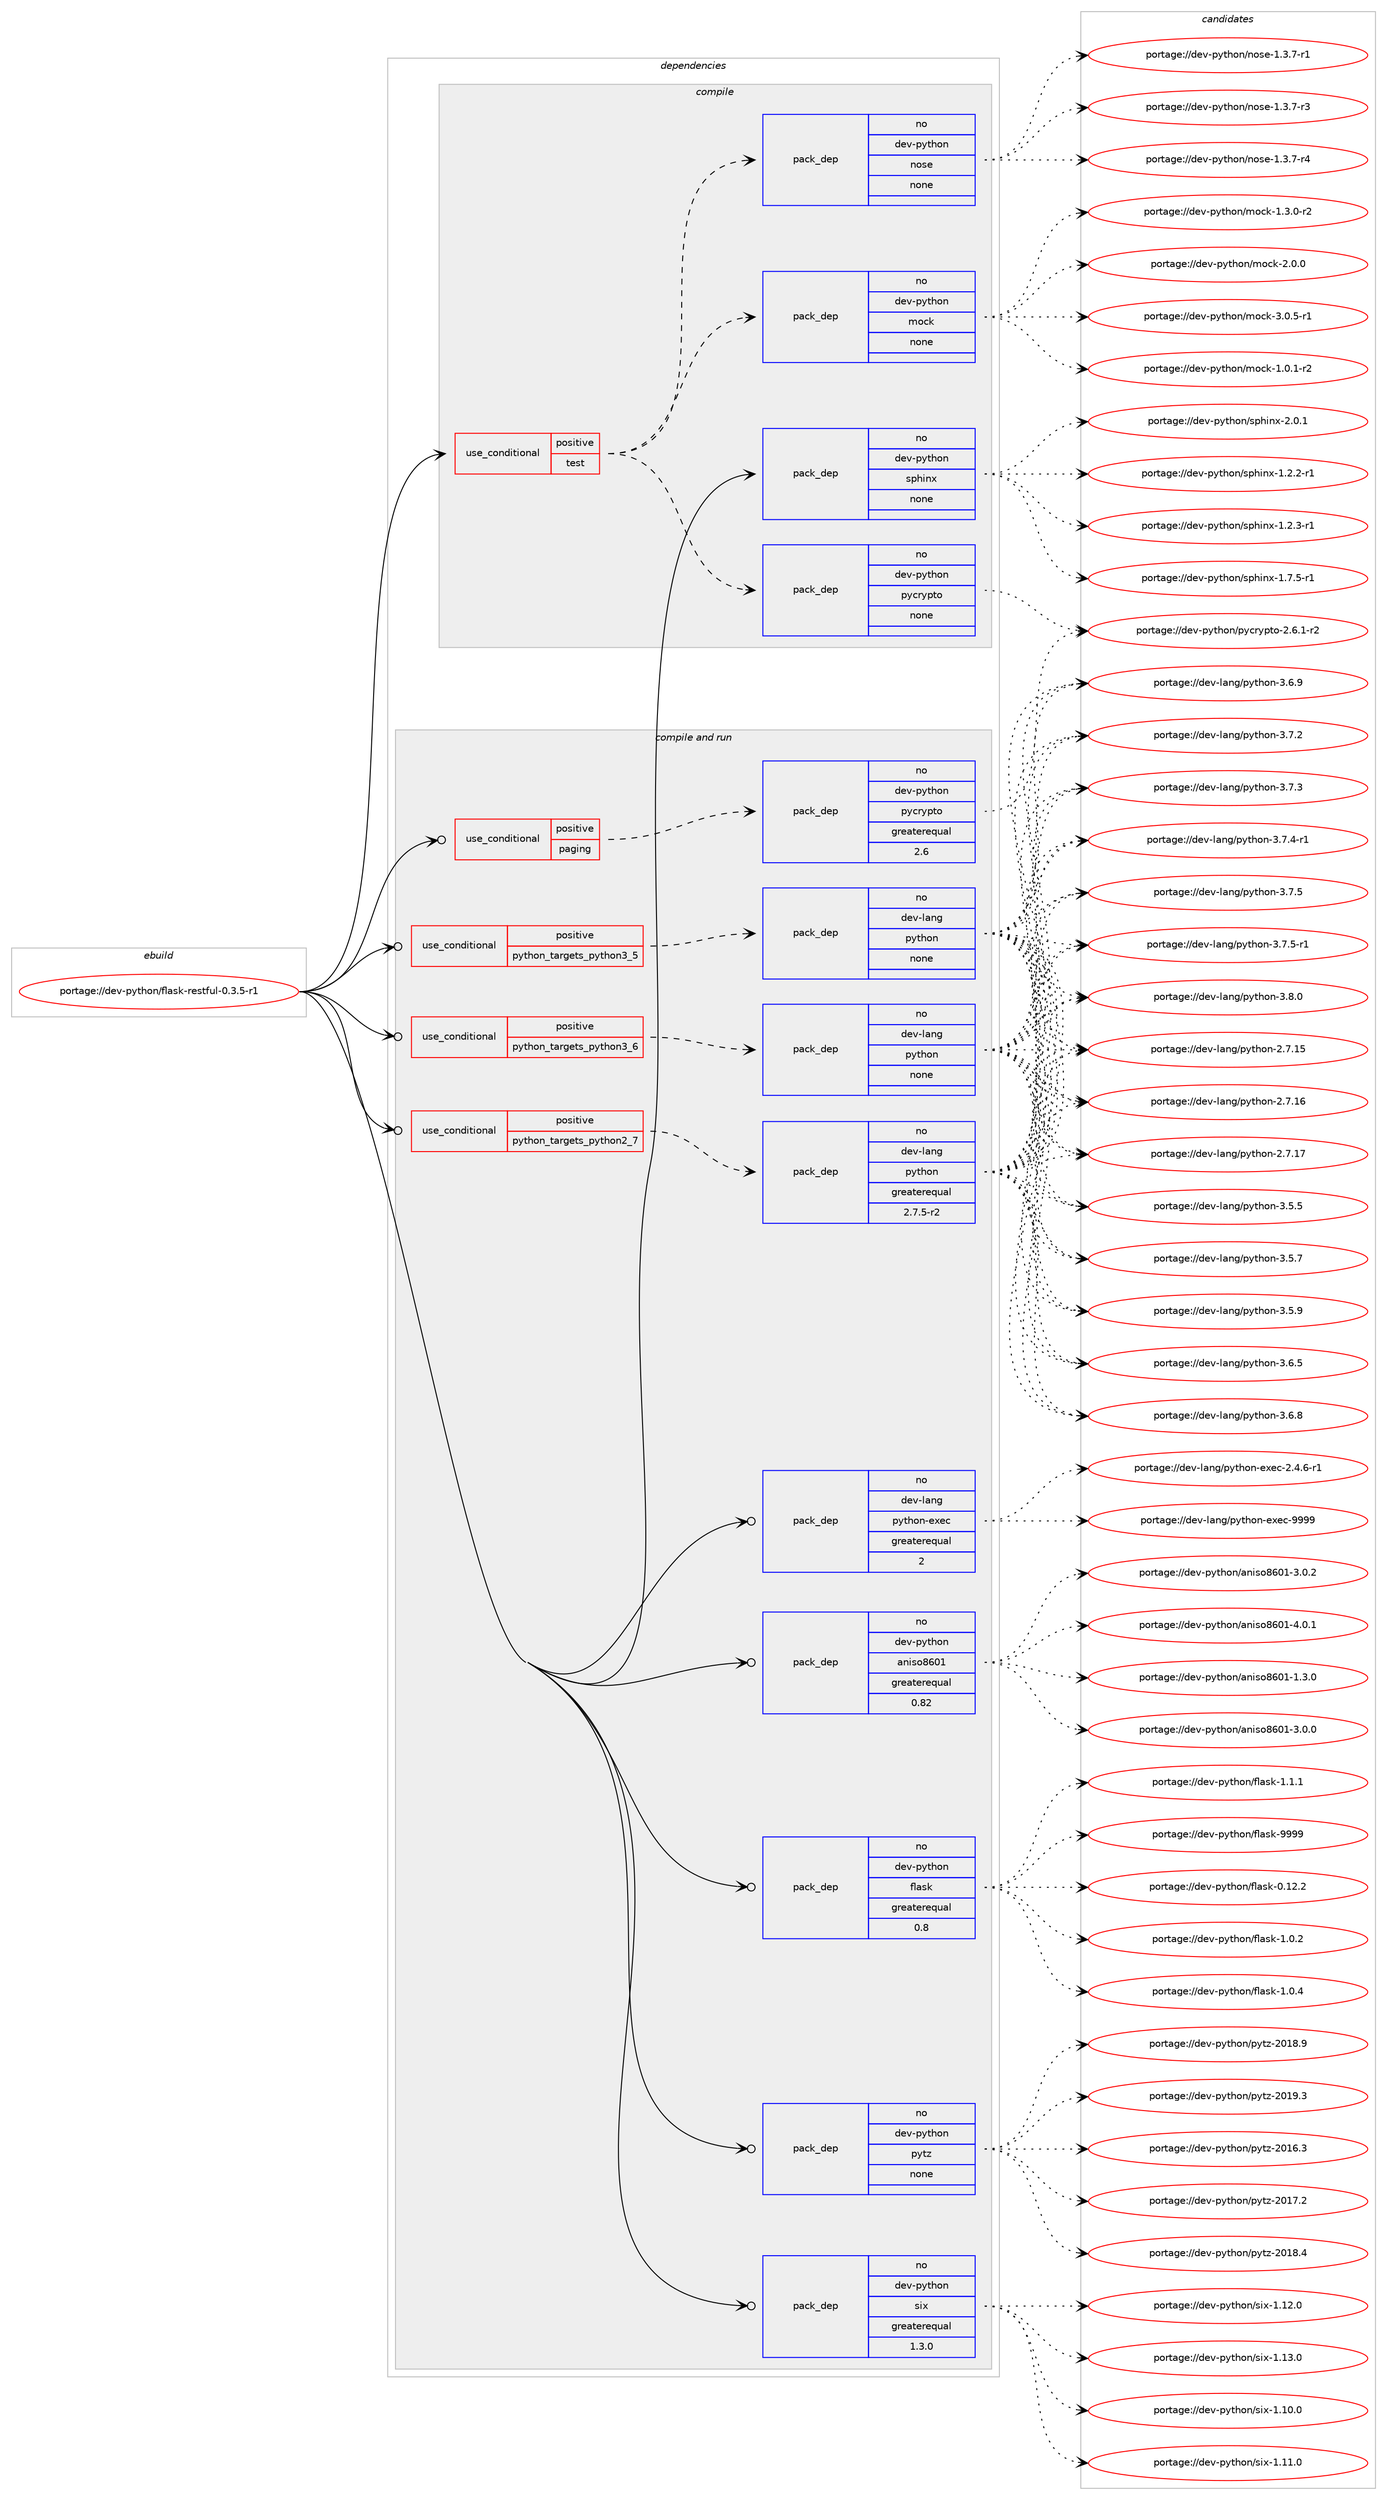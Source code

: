 digraph prolog {

# *************
# Graph options
# *************

newrank=true;
concentrate=true;
compound=true;
graph [rankdir=LR,fontname=Helvetica,fontsize=10,ranksep=1.5];#, ranksep=2.5, nodesep=0.2];
edge  [arrowhead=vee];
node  [fontname=Helvetica,fontsize=10];

# **********
# The ebuild
# **********

subgraph cluster_leftcol {
color=gray;
rank=same;
label=<<i>ebuild</i>>;
id [label="portage://dev-python/flask-restful-0.3.5-r1", color=red, width=4, href="../dev-python/flask-restful-0.3.5-r1.svg"];
}

# ****************
# The dependencies
# ****************

subgraph cluster_midcol {
color=gray;
label=<<i>dependencies</i>>;
subgraph cluster_compile {
fillcolor="#eeeeee";
style=filled;
label=<<i>compile</i>>;
subgraph cond28815 {
dependency140078 [label=<<TABLE BORDER="0" CELLBORDER="1" CELLSPACING="0" CELLPADDING="4"><TR><TD ROWSPAN="3" CELLPADDING="10">use_conditional</TD></TR><TR><TD>positive</TD></TR><TR><TD>test</TD></TR></TABLE>>, shape=none, color=red];
subgraph pack107943 {
dependency140079 [label=<<TABLE BORDER="0" CELLBORDER="1" CELLSPACING="0" CELLPADDING="4" WIDTH="220"><TR><TD ROWSPAN="6" CELLPADDING="30">pack_dep</TD></TR><TR><TD WIDTH="110">no</TD></TR><TR><TD>dev-python</TD></TR><TR><TD>mock</TD></TR><TR><TD>none</TD></TR><TR><TD></TD></TR></TABLE>>, shape=none, color=blue];
}
dependency140078:e -> dependency140079:w [weight=20,style="dashed",arrowhead="vee"];
subgraph pack107944 {
dependency140080 [label=<<TABLE BORDER="0" CELLBORDER="1" CELLSPACING="0" CELLPADDING="4" WIDTH="220"><TR><TD ROWSPAN="6" CELLPADDING="30">pack_dep</TD></TR><TR><TD WIDTH="110">no</TD></TR><TR><TD>dev-python</TD></TR><TR><TD>nose</TD></TR><TR><TD>none</TD></TR><TR><TD></TD></TR></TABLE>>, shape=none, color=blue];
}
dependency140078:e -> dependency140080:w [weight=20,style="dashed",arrowhead="vee"];
subgraph pack107945 {
dependency140081 [label=<<TABLE BORDER="0" CELLBORDER="1" CELLSPACING="0" CELLPADDING="4" WIDTH="220"><TR><TD ROWSPAN="6" CELLPADDING="30">pack_dep</TD></TR><TR><TD WIDTH="110">no</TD></TR><TR><TD>dev-python</TD></TR><TR><TD>pycrypto</TD></TR><TR><TD>none</TD></TR><TR><TD></TD></TR></TABLE>>, shape=none, color=blue];
}
dependency140078:e -> dependency140081:w [weight=20,style="dashed",arrowhead="vee"];
}
id:e -> dependency140078:w [weight=20,style="solid",arrowhead="vee"];
subgraph pack107946 {
dependency140082 [label=<<TABLE BORDER="0" CELLBORDER="1" CELLSPACING="0" CELLPADDING="4" WIDTH="220"><TR><TD ROWSPAN="6" CELLPADDING="30">pack_dep</TD></TR><TR><TD WIDTH="110">no</TD></TR><TR><TD>dev-python</TD></TR><TR><TD>sphinx</TD></TR><TR><TD>none</TD></TR><TR><TD></TD></TR></TABLE>>, shape=none, color=blue];
}
id:e -> dependency140082:w [weight=20,style="solid",arrowhead="vee"];
}
subgraph cluster_compileandrun {
fillcolor="#eeeeee";
style=filled;
label=<<i>compile and run</i>>;
subgraph cond28816 {
dependency140083 [label=<<TABLE BORDER="0" CELLBORDER="1" CELLSPACING="0" CELLPADDING="4"><TR><TD ROWSPAN="3" CELLPADDING="10">use_conditional</TD></TR><TR><TD>positive</TD></TR><TR><TD>paging</TD></TR></TABLE>>, shape=none, color=red];
subgraph pack107947 {
dependency140084 [label=<<TABLE BORDER="0" CELLBORDER="1" CELLSPACING="0" CELLPADDING="4" WIDTH="220"><TR><TD ROWSPAN="6" CELLPADDING="30">pack_dep</TD></TR><TR><TD WIDTH="110">no</TD></TR><TR><TD>dev-python</TD></TR><TR><TD>pycrypto</TD></TR><TR><TD>greaterequal</TD></TR><TR><TD>2.6</TD></TR></TABLE>>, shape=none, color=blue];
}
dependency140083:e -> dependency140084:w [weight=20,style="dashed",arrowhead="vee"];
}
id:e -> dependency140083:w [weight=20,style="solid",arrowhead="odotvee"];
subgraph cond28817 {
dependency140085 [label=<<TABLE BORDER="0" CELLBORDER="1" CELLSPACING="0" CELLPADDING="4"><TR><TD ROWSPAN="3" CELLPADDING="10">use_conditional</TD></TR><TR><TD>positive</TD></TR><TR><TD>python_targets_python2_7</TD></TR></TABLE>>, shape=none, color=red];
subgraph pack107948 {
dependency140086 [label=<<TABLE BORDER="0" CELLBORDER="1" CELLSPACING="0" CELLPADDING="4" WIDTH="220"><TR><TD ROWSPAN="6" CELLPADDING="30">pack_dep</TD></TR><TR><TD WIDTH="110">no</TD></TR><TR><TD>dev-lang</TD></TR><TR><TD>python</TD></TR><TR><TD>greaterequal</TD></TR><TR><TD>2.7.5-r2</TD></TR></TABLE>>, shape=none, color=blue];
}
dependency140085:e -> dependency140086:w [weight=20,style="dashed",arrowhead="vee"];
}
id:e -> dependency140085:w [weight=20,style="solid",arrowhead="odotvee"];
subgraph cond28818 {
dependency140087 [label=<<TABLE BORDER="0" CELLBORDER="1" CELLSPACING="0" CELLPADDING="4"><TR><TD ROWSPAN="3" CELLPADDING="10">use_conditional</TD></TR><TR><TD>positive</TD></TR><TR><TD>python_targets_python3_5</TD></TR></TABLE>>, shape=none, color=red];
subgraph pack107949 {
dependency140088 [label=<<TABLE BORDER="0" CELLBORDER="1" CELLSPACING="0" CELLPADDING="4" WIDTH="220"><TR><TD ROWSPAN="6" CELLPADDING="30">pack_dep</TD></TR><TR><TD WIDTH="110">no</TD></TR><TR><TD>dev-lang</TD></TR><TR><TD>python</TD></TR><TR><TD>none</TD></TR><TR><TD></TD></TR></TABLE>>, shape=none, color=blue];
}
dependency140087:e -> dependency140088:w [weight=20,style="dashed",arrowhead="vee"];
}
id:e -> dependency140087:w [weight=20,style="solid",arrowhead="odotvee"];
subgraph cond28819 {
dependency140089 [label=<<TABLE BORDER="0" CELLBORDER="1" CELLSPACING="0" CELLPADDING="4"><TR><TD ROWSPAN="3" CELLPADDING="10">use_conditional</TD></TR><TR><TD>positive</TD></TR><TR><TD>python_targets_python3_6</TD></TR></TABLE>>, shape=none, color=red];
subgraph pack107950 {
dependency140090 [label=<<TABLE BORDER="0" CELLBORDER="1" CELLSPACING="0" CELLPADDING="4" WIDTH="220"><TR><TD ROWSPAN="6" CELLPADDING="30">pack_dep</TD></TR><TR><TD WIDTH="110">no</TD></TR><TR><TD>dev-lang</TD></TR><TR><TD>python</TD></TR><TR><TD>none</TD></TR><TR><TD></TD></TR></TABLE>>, shape=none, color=blue];
}
dependency140089:e -> dependency140090:w [weight=20,style="dashed",arrowhead="vee"];
}
id:e -> dependency140089:w [weight=20,style="solid",arrowhead="odotvee"];
subgraph pack107951 {
dependency140091 [label=<<TABLE BORDER="0" CELLBORDER="1" CELLSPACING="0" CELLPADDING="4" WIDTH="220"><TR><TD ROWSPAN="6" CELLPADDING="30">pack_dep</TD></TR><TR><TD WIDTH="110">no</TD></TR><TR><TD>dev-lang</TD></TR><TR><TD>python-exec</TD></TR><TR><TD>greaterequal</TD></TR><TR><TD>2</TD></TR></TABLE>>, shape=none, color=blue];
}
id:e -> dependency140091:w [weight=20,style="solid",arrowhead="odotvee"];
subgraph pack107952 {
dependency140092 [label=<<TABLE BORDER="0" CELLBORDER="1" CELLSPACING="0" CELLPADDING="4" WIDTH="220"><TR><TD ROWSPAN="6" CELLPADDING="30">pack_dep</TD></TR><TR><TD WIDTH="110">no</TD></TR><TR><TD>dev-python</TD></TR><TR><TD>aniso8601</TD></TR><TR><TD>greaterequal</TD></TR><TR><TD>0.82</TD></TR></TABLE>>, shape=none, color=blue];
}
id:e -> dependency140092:w [weight=20,style="solid",arrowhead="odotvee"];
subgraph pack107953 {
dependency140093 [label=<<TABLE BORDER="0" CELLBORDER="1" CELLSPACING="0" CELLPADDING="4" WIDTH="220"><TR><TD ROWSPAN="6" CELLPADDING="30">pack_dep</TD></TR><TR><TD WIDTH="110">no</TD></TR><TR><TD>dev-python</TD></TR><TR><TD>flask</TD></TR><TR><TD>greaterequal</TD></TR><TR><TD>0.8</TD></TR></TABLE>>, shape=none, color=blue];
}
id:e -> dependency140093:w [weight=20,style="solid",arrowhead="odotvee"];
subgraph pack107954 {
dependency140094 [label=<<TABLE BORDER="0" CELLBORDER="1" CELLSPACING="0" CELLPADDING="4" WIDTH="220"><TR><TD ROWSPAN="6" CELLPADDING="30">pack_dep</TD></TR><TR><TD WIDTH="110">no</TD></TR><TR><TD>dev-python</TD></TR><TR><TD>pytz</TD></TR><TR><TD>none</TD></TR><TR><TD></TD></TR></TABLE>>, shape=none, color=blue];
}
id:e -> dependency140094:w [weight=20,style="solid",arrowhead="odotvee"];
subgraph pack107955 {
dependency140095 [label=<<TABLE BORDER="0" CELLBORDER="1" CELLSPACING="0" CELLPADDING="4" WIDTH="220"><TR><TD ROWSPAN="6" CELLPADDING="30">pack_dep</TD></TR><TR><TD WIDTH="110">no</TD></TR><TR><TD>dev-python</TD></TR><TR><TD>six</TD></TR><TR><TD>greaterequal</TD></TR><TR><TD>1.3.0</TD></TR></TABLE>>, shape=none, color=blue];
}
id:e -> dependency140095:w [weight=20,style="solid",arrowhead="odotvee"];
}
subgraph cluster_run {
fillcolor="#eeeeee";
style=filled;
label=<<i>run</i>>;
}
}

# **************
# The candidates
# **************

subgraph cluster_choices {
rank=same;
color=gray;
label=<<i>candidates</i>>;

subgraph choice107943 {
color=black;
nodesep=1;
choiceportage1001011184511212111610411111047109111991074549464846494511450 [label="portage://dev-python/mock-1.0.1-r2", color=red, width=4,href="../dev-python/mock-1.0.1-r2.svg"];
choiceportage1001011184511212111610411111047109111991074549465146484511450 [label="portage://dev-python/mock-1.3.0-r2", color=red, width=4,href="../dev-python/mock-1.3.0-r2.svg"];
choiceportage100101118451121211161041111104710911199107455046484648 [label="portage://dev-python/mock-2.0.0", color=red, width=4,href="../dev-python/mock-2.0.0.svg"];
choiceportage1001011184511212111610411111047109111991074551464846534511449 [label="portage://dev-python/mock-3.0.5-r1", color=red, width=4,href="../dev-python/mock-3.0.5-r1.svg"];
dependency140079:e -> choiceportage1001011184511212111610411111047109111991074549464846494511450:w [style=dotted,weight="100"];
dependency140079:e -> choiceportage1001011184511212111610411111047109111991074549465146484511450:w [style=dotted,weight="100"];
dependency140079:e -> choiceportage100101118451121211161041111104710911199107455046484648:w [style=dotted,weight="100"];
dependency140079:e -> choiceportage1001011184511212111610411111047109111991074551464846534511449:w [style=dotted,weight="100"];
}
subgraph choice107944 {
color=black;
nodesep=1;
choiceportage10010111845112121116104111110471101111151014549465146554511449 [label="portage://dev-python/nose-1.3.7-r1", color=red, width=4,href="../dev-python/nose-1.3.7-r1.svg"];
choiceportage10010111845112121116104111110471101111151014549465146554511451 [label="portage://dev-python/nose-1.3.7-r3", color=red, width=4,href="../dev-python/nose-1.3.7-r3.svg"];
choiceportage10010111845112121116104111110471101111151014549465146554511452 [label="portage://dev-python/nose-1.3.7-r4", color=red, width=4,href="../dev-python/nose-1.3.7-r4.svg"];
dependency140080:e -> choiceportage10010111845112121116104111110471101111151014549465146554511449:w [style=dotted,weight="100"];
dependency140080:e -> choiceportage10010111845112121116104111110471101111151014549465146554511451:w [style=dotted,weight="100"];
dependency140080:e -> choiceportage10010111845112121116104111110471101111151014549465146554511452:w [style=dotted,weight="100"];
}
subgraph choice107945 {
color=black;
nodesep=1;
choiceportage1001011184511212111610411111047112121991141211121161114550465446494511450 [label="portage://dev-python/pycrypto-2.6.1-r2", color=red, width=4,href="../dev-python/pycrypto-2.6.1-r2.svg"];
dependency140081:e -> choiceportage1001011184511212111610411111047112121991141211121161114550465446494511450:w [style=dotted,weight="100"];
}
subgraph choice107946 {
color=black;
nodesep=1;
choiceportage10010111845112121116104111110471151121041051101204549465046504511449 [label="portage://dev-python/sphinx-1.2.2-r1", color=red, width=4,href="../dev-python/sphinx-1.2.2-r1.svg"];
choiceportage10010111845112121116104111110471151121041051101204549465046514511449 [label="portage://dev-python/sphinx-1.2.3-r1", color=red, width=4,href="../dev-python/sphinx-1.2.3-r1.svg"];
choiceportage10010111845112121116104111110471151121041051101204549465546534511449 [label="portage://dev-python/sphinx-1.7.5-r1", color=red, width=4,href="../dev-python/sphinx-1.7.5-r1.svg"];
choiceportage1001011184511212111610411111047115112104105110120455046484649 [label="portage://dev-python/sphinx-2.0.1", color=red, width=4,href="../dev-python/sphinx-2.0.1.svg"];
dependency140082:e -> choiceportage10010111845112121116104111110471151121041051101204549465046504511449:w [style=dotted,weight="100"];
dependency140082:e -> choiceportage10010111845112121116104111110471151121041051101204549465046514511449:w [style=dotted,weight="100"];
dependency140082:e -> choiceportage10010111845112121116104111110471151121041051101204549465546534511449:w [style=dotted,weight="100"];
dependency140082:e -> choiceportage1001011184511212111610411111047115112104105110120455046484649:w [style=dotted,weight="100"];
}
subgraph choice107947 {
color=black;
nodesep=1;
choiceportage1001011184511212111610411111047112121991141211121161114550465446494511450 [label="portage://dev-python/pycrypto-2.6.1-r2", color=red, width=4,href="../dev-python/pycrypto-2.6.1-r2.svg"];
dependency140084:e -> choiceportage1001011184511212111610411111047112121991141211121161114550465446494511450:w [style=dotted,weight="100"];
}
subgraph choice107948 {
color=black;
nodesep=1;
choiceportage10010111845108971101034711212111610411111045504655464953 [label="portage://dev-lang/python-2.7.15", color=red, width=4,href="../dev-lang/python-2.7.15.svg"];
choiceportage10010111845108971101034711212111610411111045504655464954 [label="portage://dev-lang/python-2.7.16", color=red, width=4,href="../dev-lang/python-2.7.16.svg"];
choiceportage10010111845108971101034711212111610411111045504655464955 [label="portage://dev-lang/python-2.7.17", color=red, width=4,href="../dev-lang/python-2.7.17.svg"];
choiceportage100101118451089711010347112121116104111110455146534653 [label="portage://dev-lang/python-3.5.5", color=red, width=4,href="../dev-lang/python-3.5.5.svg"];
choiceportage100101118451089711010347112121116104111110455146534655 [label="portage://dev-lang/python-3.5.7", color=red, width=4,href="../dev-lang/python-3.5.7.svg"];
choiceportage100101118451089711010347112121116104111110455146534657 [label="portage://dev-lang/python-3.5.9", color=red, width=4,href="../dev-lang/python-3.5.9.svg"];
choiceportage100101118451089711010347112121116104111110455146544653 [label="portage://dev-lang/python-3.6.5", color=red, width=4,href="../dev-lang/python-3.6.5.svg"];
choiceportage100101118451089711010347112121116104111110455146544656 [label="portage://dev-lang/python-3.6.8", color=red, width=4,href="../dev-lang/python-3.6.8.svg"];
choiceportage100101118451089711010347112121116104111110455146544657 [label="portage://dev-lang/python-3.6.9", color=red, width=4,href="../dev-lang/python-3.6.9.svg"];
choiceportage100101118451089711010347112121116104111110455146554650 [label="portage://dev-lang/python-3.7.2", color=red, width=4,href="../dev-lang/python-3.7.2.svg"];
choiceportage100101118451089711010347112121116104111110455146554651 [label="portage://dev-lang/python-3.7.3", color=red, width=4,href="../dev-lang/python-3.7.3.svg"];
choiceportage1001011184510897110103471121211161041111104551465546524511449 [label="portage://dev-lang/python-3.7.4-r1", color=red, width=4,href="../dev-lang/python-3.7.4-r1.svg"];
choiceportage100101118451089711010347112121116104111110455146554653 [label="portage://dev-lang/python-3.7.5", color=red, width=4,href="../dev-lang/python-3.7.5.svg"];
choiceportage1001011184510897110103471121211161041111104551465546534511449 [label="portage://dev-lang/python-3.7.5-r1", color=red, width=4,href="../dev-lang/python-3.7.5-r1.svg"];
choiceportage100101118451089711010347112121116104111110455146564648 [label="portage://dev-lang/python-3.8.0", color=red, width=4,href="../dev-lang/python-3.8.0.svg"];
dependency140086:e -> choiceportage10010111845108971101034711212111610411111045504655464953:w [style=dotted,weight="100"];
dependency140086:e -> choiceportage10010111845108971101034711212111610411111045504655464954:w [style=dotted,weight="100"];
dependency140086:e -> choiceportage10010111845108971101034711212111610411111045504655464955:w [style=dotted,weight="100"];
dependency140086:e -> choiceportage100101118451089711010347112121116104111110455146534653:w [style=dotted,weight="100"];
dependency140086:e -> choiceportage100101118451089711010347112121116104111110455146534655:w [style=dotted,weight="100"];
dependency140086:e -> choiceportage100101118451089711010347112121116104111110455146534657:w [style=dotted,weight="100"];
dependency140086:e -> choiceportage100101118451089711010347112121116104111110455146544653:w [style=dotted,weight="100"];
dependency140086:e -> choiceportage100101118451089711010347112121116104111110455146544656:w [style=dotted,weight="100"];
dependency140086:e -> choiceportage100101118451089711010347112121116104111110455146544657:w [style=dotted,weight="100"];
dependency140086:e -> choiceportage100101118451089711010347112121116104111110455146554650:w [style=dotted,weight="100"];
dependency140086:e -> choiceportage100101118451089711010347112121116104111110455146554651:w [style=dotted,weight="100"];
dependency140086:e -> choiceportage1001011184510897110103471121211161041111104551465546524511449:w [style=dotted,weight="100"];
dependency140086:e -> choiceportage100101118451089711010347112121116104111110455146554653:w [style=dotted,weight="100"];
dependency140086:e -> choiceportage1001011184510897110103471121211161041111104551465546534511449:w [style=dotted,weight="100"];
dependency140086:e -> choiceportage100101118451089711010347112121116104111110455146564648:w [style=dotted,weight="100"];
}
subgraph choice107949 {
color=black;
nodesep=1;
choiceportage10010111845108971101034711212111610411111045504655464953 [label="portage://dev-lang/python-2.7.15", color=red, width=4,href="../dev-lang/python-2.7.15.svg"];
choiceportage10010111845108971101034711212111610411111045504655464954 [label="portage://dev-lang/python-2.7.16", color=red, width=4,href="../dev-lang/python-2.7.16.svg"];
choiceportage10010111845108971101034711212111610411111045504655464955 [label="portage://dev-lang/python-2.7.17", color=red, width=4,href="../dev-lang/python-2.7.17.svg"];
choiceportage100101118451089711010347112121116104111110455146534653 [label="portage://dev-lang/python-3.5.5", color=red, width=4,href="../dev-lang/python-3.5.5.svg"];
choiceportage100101118451089711010347112121116104111110455146534655 [label="portage://dev-lang/python-3.5.7", color=red, width=4,href="../dev-lang/python-3.5.7.svg"];
choiceportage100101118451089711010347112121116104111110455146534657 [label="portage://dev-lang/python-3.5.9", color=red, width=4,href="../dev-lang/python-3.5.9.svg"];
choiceportage100101118451089711010347112121116104111110455146544653 [label="portage://dev-lang/python-3.6.5", color=red, width=4,href="../dev-lang/python-3.6.5.svg"];
choiceportage100101118451089711010347112121116104111110455146544656 [label="portage://dev-lang/python-3.6.8", color=red, width=4,href="../dev-lang/python-3.6.8.svg"];
choiceportage100101118451089711010347112121116104111110455146544657 [label="portage://dev-lang/python-3.6.9", color=red, width=4,href="../dev-lang/python-3.6.9.svg"];
choiceportage100101118451089711010347112121116104111110455146554650 [label="portage://dev-lang/python-3.7.2", color=red, width=4,href="../dev-lang/python-3.7.2.svg"];
choiceportage100101118451089711010347112121116104111110455146554651 [label="portage://dev-lang/python-3.7.3", color=red, width=4,href="../dev-lang/python-3.7.3.svg"];
choiceportage1001011184510897110103471121211161041111104551465546524511449 [label="portage://dev-lang/python-3.7.4-r1", color=red, width=4,href="../dev-lang/python-3.7.4-r1.svg"];
choiceportage100101118451089711010347112121116104111110455146554653 [label="portage://dev-lang/python-3.7.5", color=red, width=4,href="../dev-lang/python-3.7.5.svg"];
choiceportage1001011184510897110103471121211161041111104551465546534511449 [label="portage://dev-lang/python-3.7.5-r1", color=red, width=4,href="../dev-lang/python-3.7.5-r1.svg"];
choiceportage100101118451089711010347112121116104111110455146564648 [label="portage://dev-lang/python-3.8.0", color=red, width=4,href="../dev-lang/python-3.8.0.svg"];
dependency140088:e -> choiceportage10010111845108971101034711212111610411111045504655464953:w [style=dotted,weight="100"];
dependency140088:e -> choiceportage10010111845108971101034711212111610411111045504655464954:w [style=dotted,weight="100"];
dependency140088:e -> choiceportage10010111845108971101034711212111610411111045504655464955:w [style=dotted,weight="100"];
dependency140088:e -> choiceportage100101118451089711010347112121116104111110455146534653:w [style=dotted,weight="100"];
dependency140088:e -> choiceportage100101118451089711010347112121116104111110455146534655:w [style=dotted,weight="100"];
dependency140088:e -> choiceportage100101118451089711010347112121116104111110455146534657:w [style=dotted,weight="100"];
dependency140088:e -> choiceportage100101118451089711010347112121116104111110455146544653:w [style=dotted,weight="100"];
dependency140088:e -> choiceportage100101118451089711010347112121116104111110455146544656:w [style=dotted,weight="100"];
dependency140088:e -> choiceportage100101118451089711010347112121116104111110455146544657:w [style=dotted,weight="100"];
dependency140088:e -> choiceportage100101118451089711010347112121116104111110455146554650:w [style=dotted,weight="100"];
dependency140088:e -> choiceportage100101118451089711010347112121116104111110455146554651:w [style=dotted,weight="100"];
dependency140088:e -> choiceportage1001011184510897110103471121211161041111104551465546524511449:w [style=dotted,weight="100"];
dependency140088:e -> choiceportage100101118451089711010347112121116104111110455146554653:w [style=dotted,weight="100"];
dependency140088:e -> choiceportage1001011184510897110103471121211161041111104551465546534511449:w [style=dotted,weight="100"];
dependency140088:e -> choiceportage100101118451089711010347112121116104111110455146564648:w [style=dotted,weight="100"];
}
subgraph choice107950 {
color=black;
nodesep=1;
choiceportage10010111845108971101034711212111610411111045504655464953 [label="portage://dev-lang/python-2.7.15", color=red, width=4,href="../dev-lang/python-2.7.15.svg"];
choiceportage10010111845108971101034711212111610411111045504655464954 [label="portage://dev-lang/python-2.7.16", color=red, width=4,href="../dev-lang/python-2.7.16.svg"];
choiceportage10010111845108971101034711212111610411111045504655464955 [label="portage://dev-lang/python-2.7.17", color=red, width=4,href="../dev-lang/python-2.7.17.svg"];
choiceportage100101118451089711010347112121116104111110455146534653 [label="portage://dev-lang/python-3.5.5", color=red, width=4,href="../dev-lang/python-3.5.5.svg"];
choiceportage100101118451089711010347112121116104111110455146534655 [label="portage://dev-lang/python-3.5.7", color=red, width=4,href="../dev-lang/python-3.5.7.svg"];
choiceportage100101118451089711010347112121116104111110455146534657 [label="portage://dev-lang/python-3.5.9", color=red, width=4,href="../dev-lang/python-3.5.9.svg"];
choiceportage100101118451089711010347112121116104111110455146544653 [label="portage://dev-lang/python-3.6.5", color=red, width=4,href="../dev-lang/python-3.6.5.svg"];
choiceportage100101118451089711010347112121116104111110455146544656 [label="portage://dev-lang/python-3.6.8", color=red, width=4,href="../dev-lang/python-3.6.8.svg"];
choiceportage100101118451089711010347112121116104111110455146544657 [label="portage://dev-lang/python-3.6.9", color=red, width=4,href="../dev-lang/python-3.6.9.svg"];
choiceportage100101118451089711010347112121116104111110455146554650 [label="portage://dev-lang/python-3.7.2", color=red, width=4,href="../dev-lang/python-3.7.2.svg"];
choiceportage100101118451089711010347112121116104111110455146554651 [label="portage://dev-lang/python-3.7.3", color=red, width=4,href="../dev-lang/python-3.7.3.svg"];
choiceportage1001011184510897110103471121211161041111104551465546524511449 [label="portage://dev-lang/python-3.7.4-r1", color=red, width=4,href="../dev-lang/python-3.7.4-r1.svg"];
choiceportage100101118451089711010347112121116104111110455146554653 [label="portage://dev-lang/python-3.7.5", color=red, width=4,href="../dev-lang/python-3.7.5.svg"];
choiceportage1001011184510897110103471121211161041111104551465546534511449 [label="portage://dev-lang/python-3.7.5-r1", color=red, width=4,href="../dev-lang/python-3.7.5-r1.svg"];
choiceportage100101118451089711010347112121116104111110455146564648 [label="portage://dev-lang/python-3.8.0", color=red, width=4,href="../dev-lang/python-3.8.0.svg"];
dependency140090:e -> choiceportage10010111845108971101034711212111610411111045504655464953:w [style=dotted,weight="100"];
dependency140090:e -> choiceportage10010111845108971101034711212111610411111045504655464954:w [style=dotted,weight="100"];
dependency140090:e -> choiceportage10010111845108971101034711212111610411111045504655464955:w [style=dotted,weight="100"];
dependency140090:e -> choiceportage100101118451089711010347112121116104111110455146534653:w [style=dotted,weight="100"];
dependency140090:e -> choiceportage100101118451089711010347112121116104111110455146534655:w [style=dotted,weight="100"];
dependency140090:e -> choiceportage100101118451089711010347112121116104111110455146534657:w [style=dotted,weight="100"];
dependency140090:e -> choiceportage100101118451089711010347112121116104111110455146544653:w [style=dotted,weight="100"];
dependency140090:e -> choiceportage100101118451089711010347112121116104111110455146544656:w [style=dotted,weight="100"];
dependency140090:e -> choiceportage100101118451089711010347112121116104111110455146544657:w [style=dotted,weight="100"];
dependency140090:e -> choiceportage100101118451089711010347112121116104111110455146554650:w [style=dotted,weight="100"];
dependency140090:e -> choiceportage100101118451089711010347112121116104111110455146554651:w [style=dotted,weight="100"];
dependency140090:e -> choiceportage1001011184510897110103471121211161041111104551465546524511449:w [style=dotted,weight="100"];
dependency140090:e -> choiceportage100101118451089711010347112121116104111110455146554653:w [style=dotted,weight="100"];
dependency140090:e -> choiceportage1001011184510897110103471121211161041111104551465546534511449:w [style=dotted,weight="100"];
dependency140090:e -> choiceportage100101118451089711010347112121116104111110455146564648:w [style=dotted,weight="100"];
}
subgraph choice107951 {
color=black;
nodesep=1;
choiceportage10010111845108971101034711212111610411111045101120101994550465246544511449 [label="portage://dev-lang/python-exec-2.4.6-r1", color=red, width=4,href="../dev-lang/python-exec-2.4.6-r1.svg"];
choiceportage10010111845108971101034711212111610411111045101120101994557575757 [label="portage://dev-lang/python-exec-9999", color=red, width=4,href="../dev-lang/python-exec-9999.svg"];
dependency140091:e -> choiceportage10010111845108971101034711212111610411111045101120101994550465246544511449:w [style=dotted,weight="100"];
dependency140091:e -> choiceportage10010111845108971101034711212111610411111045101120101994557575757:w [style=dotted,weight="100"];
}
subgraph choice107952 {
color=black;
nodesep=1;
choiceportage10010111845112121116104111110479711010511511156544849454946514648 [label="portage://dev-python/aniso8601-1.3.0", color=red, width=4,href="../dev-python/aniso8601-1.3.0.svg"];
choiceportage10010111845112121116104111110479711010511511156544849455146484648 [label="portage://dev-python/aniso8601-3.0.0", color=red, width=4,href="../dev-python/aniso8601-3.0.0.svg"];
choiceportage10010111845112121116104111110479711010511511156544849455146484650 [label="portage://dev-python/aniso8601-3.0.2", color=red, width=4,href="../dev-python/aniso8601-3.0.2.svg"];
choiceportage10010111845112121116104111110479711010511511156544849455246484649 [label="portage://dev-python/aniso8601-4.0.1", color=red, width=4,href="../dev-python/aniso8601-4.0.1.svg"];
dependency140092:e -> choiceportage10010111845112121116104111110479711010511511156544849454946514648:w [style=dotted,weight="100"];
dependency140092:e -> choiceportage10010111845112121116104111110479711010511511156544849455146484648:w [style=dotted,weight="100"];
dependency140092:e -> choiceportage10010111845112121116104111110479711010511511156544849455146484650:w [style=dotted,weight="100"];
dependency140092:e -> choiceportage10010111845112121116104111110479711010511511156544849455246484649:w [style=dotted,weight="100"];
}
subgraph choice107953 {
color=black;
nodesep=1;
choiceportage10010111845112121116104111110471021089711510745484649504650 [label="portage://dev-python/flask-0.12.2", color=red, width=4,href="../dev-python/flask-0.12.2.svg"];
choiceportage100101118451121211161041111104710210897115107454946484650 [label="portage://dev-python/flask-1.0.2", color=red, width=4,href="../dev-python/flask-1.0.2.svg"];
choiceportage100101118451121211161041111104710210897115107454946484652 [label="portage://dev-python/flask-1.0.4", color=red, width=4,href="../dev-python/flask-1.0.4.svg"];
choiceportage100101118451121211161041111104710210897115107454946494649 [label="portage://dev-python/flask-1.1.1", color=red, width=4,href="../dev-python/flask-1.1.1.svg"];
choiceportage1001011184511212111610411111047102108971151074557575757 [label="portage://dev-python/flask-9999", color=red, width=4,href="../dev-python/flask-9999.svg"];
dependency140093:e -> choiceportage10010111845112121116104111110471021089711510745484649504650:w [style=dotted,weight="100"];
dependency140093:e -> choiceportage100101118451121211161041111104710210897115107454946484650:w [style=dotted,weight="100"];
dependency140093:e -> choiceportage100101118451121211161041111104710210897115107454946484652:w [style=dotted,weight="100"];
dependency140093:e -> choiceportage100101118451121211161041111104710210897115107454946494649:w [style=dotted,weight="100"];
dependency140093:e -> choiceportage1001011184511212111610411111047102108971151074557575757:w [style=dotted,weight="100"];
}
subgraph choice107954 {
color=black;
nodesep=1;
choiceportage100101118451121211161041111104711212111612245504849544651 [label="portage://dev-python/pytz-2016.3", color=red, width=4,href="../dev-python/pytz-2016.3.svg"];
choiceportage100101118451121211161041111104711212111612245504849554650 [label="portage://dev-python/pytz-2017.2", color=red, width=4,href="../dev-python/pytz-2017.2.svg"];
choiceportage100101118451121211161041111104711212111612245504849564652 [label="portage://dev-python/pytz-2018.4", color=red, width=4,href="../dev-python/pytz-2018.4.svg"];
choiceportage100101118451121211161041111104711212111612245504849564657 [label="portage://dev-python/pytz-2018.9", color=red, width=4,href="../dev-python/pytz-2018.9.svg"];
choiceportage100101118451121211161041111104711212111612245504849574651 [label="portage://dev-python/pytz-2019.3", color=red, width=4,href="../dev-python/pytz-2019.3.svg"];
dependency140094:e -> choiceportage100101118451121211161041111104711212111612245504849544651:w [style=dotted,weight="100"];
dependency140094:e -> choiceportage100101118451121211161041111104711212111612245504849554650:w [style=dotted,weight="100"];
dependency140094:e -> choiceportage100101118451121211161041111104711212111612245504849564652:w [style=dotted,weight="100"];
dependency140094:e -> choiceportage100101118451121211161041111104711212111612245504849564657:w [style=dotted,weight="100"];
dependency140094:e -> choiceportage100101118451121211161041111104711212111612245504849574651:w [style=dotted,weight="100"];
}
subgraph choice107955 {
color=black;
nodesep=1;
choiceportage100101118451121211161041111104711510512045494649484648 [label="portage://dev-python/six-1.10.0", color=red, width=4,href="../dev-python/six-1.10.0.svg"];
choiceportage100101118451121211161041111104711510512045494649494648 [label="portage://dev-python/six-1.11.0", color=red, width=4,href="../dev-python/six-1.11.0.svg"];
choiceportage100101118451121211161041111104711510512045494649504648 [label="portage://dev-python/six-1.12.0", color=red, width=4,href="../dev-python/six-1.12.0.svg"];
choiceportage100101118451121211161041111104711510512045494649514648 [label="portage://dev-python/six-1.13.0", color=red, width=4,href="../dev-python/six-1.13.0.svg"];
dependency140095:e -> choiceportage100101118451121211161041111104711510512045494649484648:w [style=dotted,weight="100"];
dependency140095:e -> choiceportage100101118451121211161041111104711510512045494649494648:w [style=dotted,weight="100"];
dependency140095:e -> choiceportage100101118451121211161041111104711510512045494649504648:w [style=dotted,weight="100"];
dependency140095:e -> choiceportage100101118451121211161041111104711510512045494649514648:w [style=dotted,weight="100"];
}
}

}
